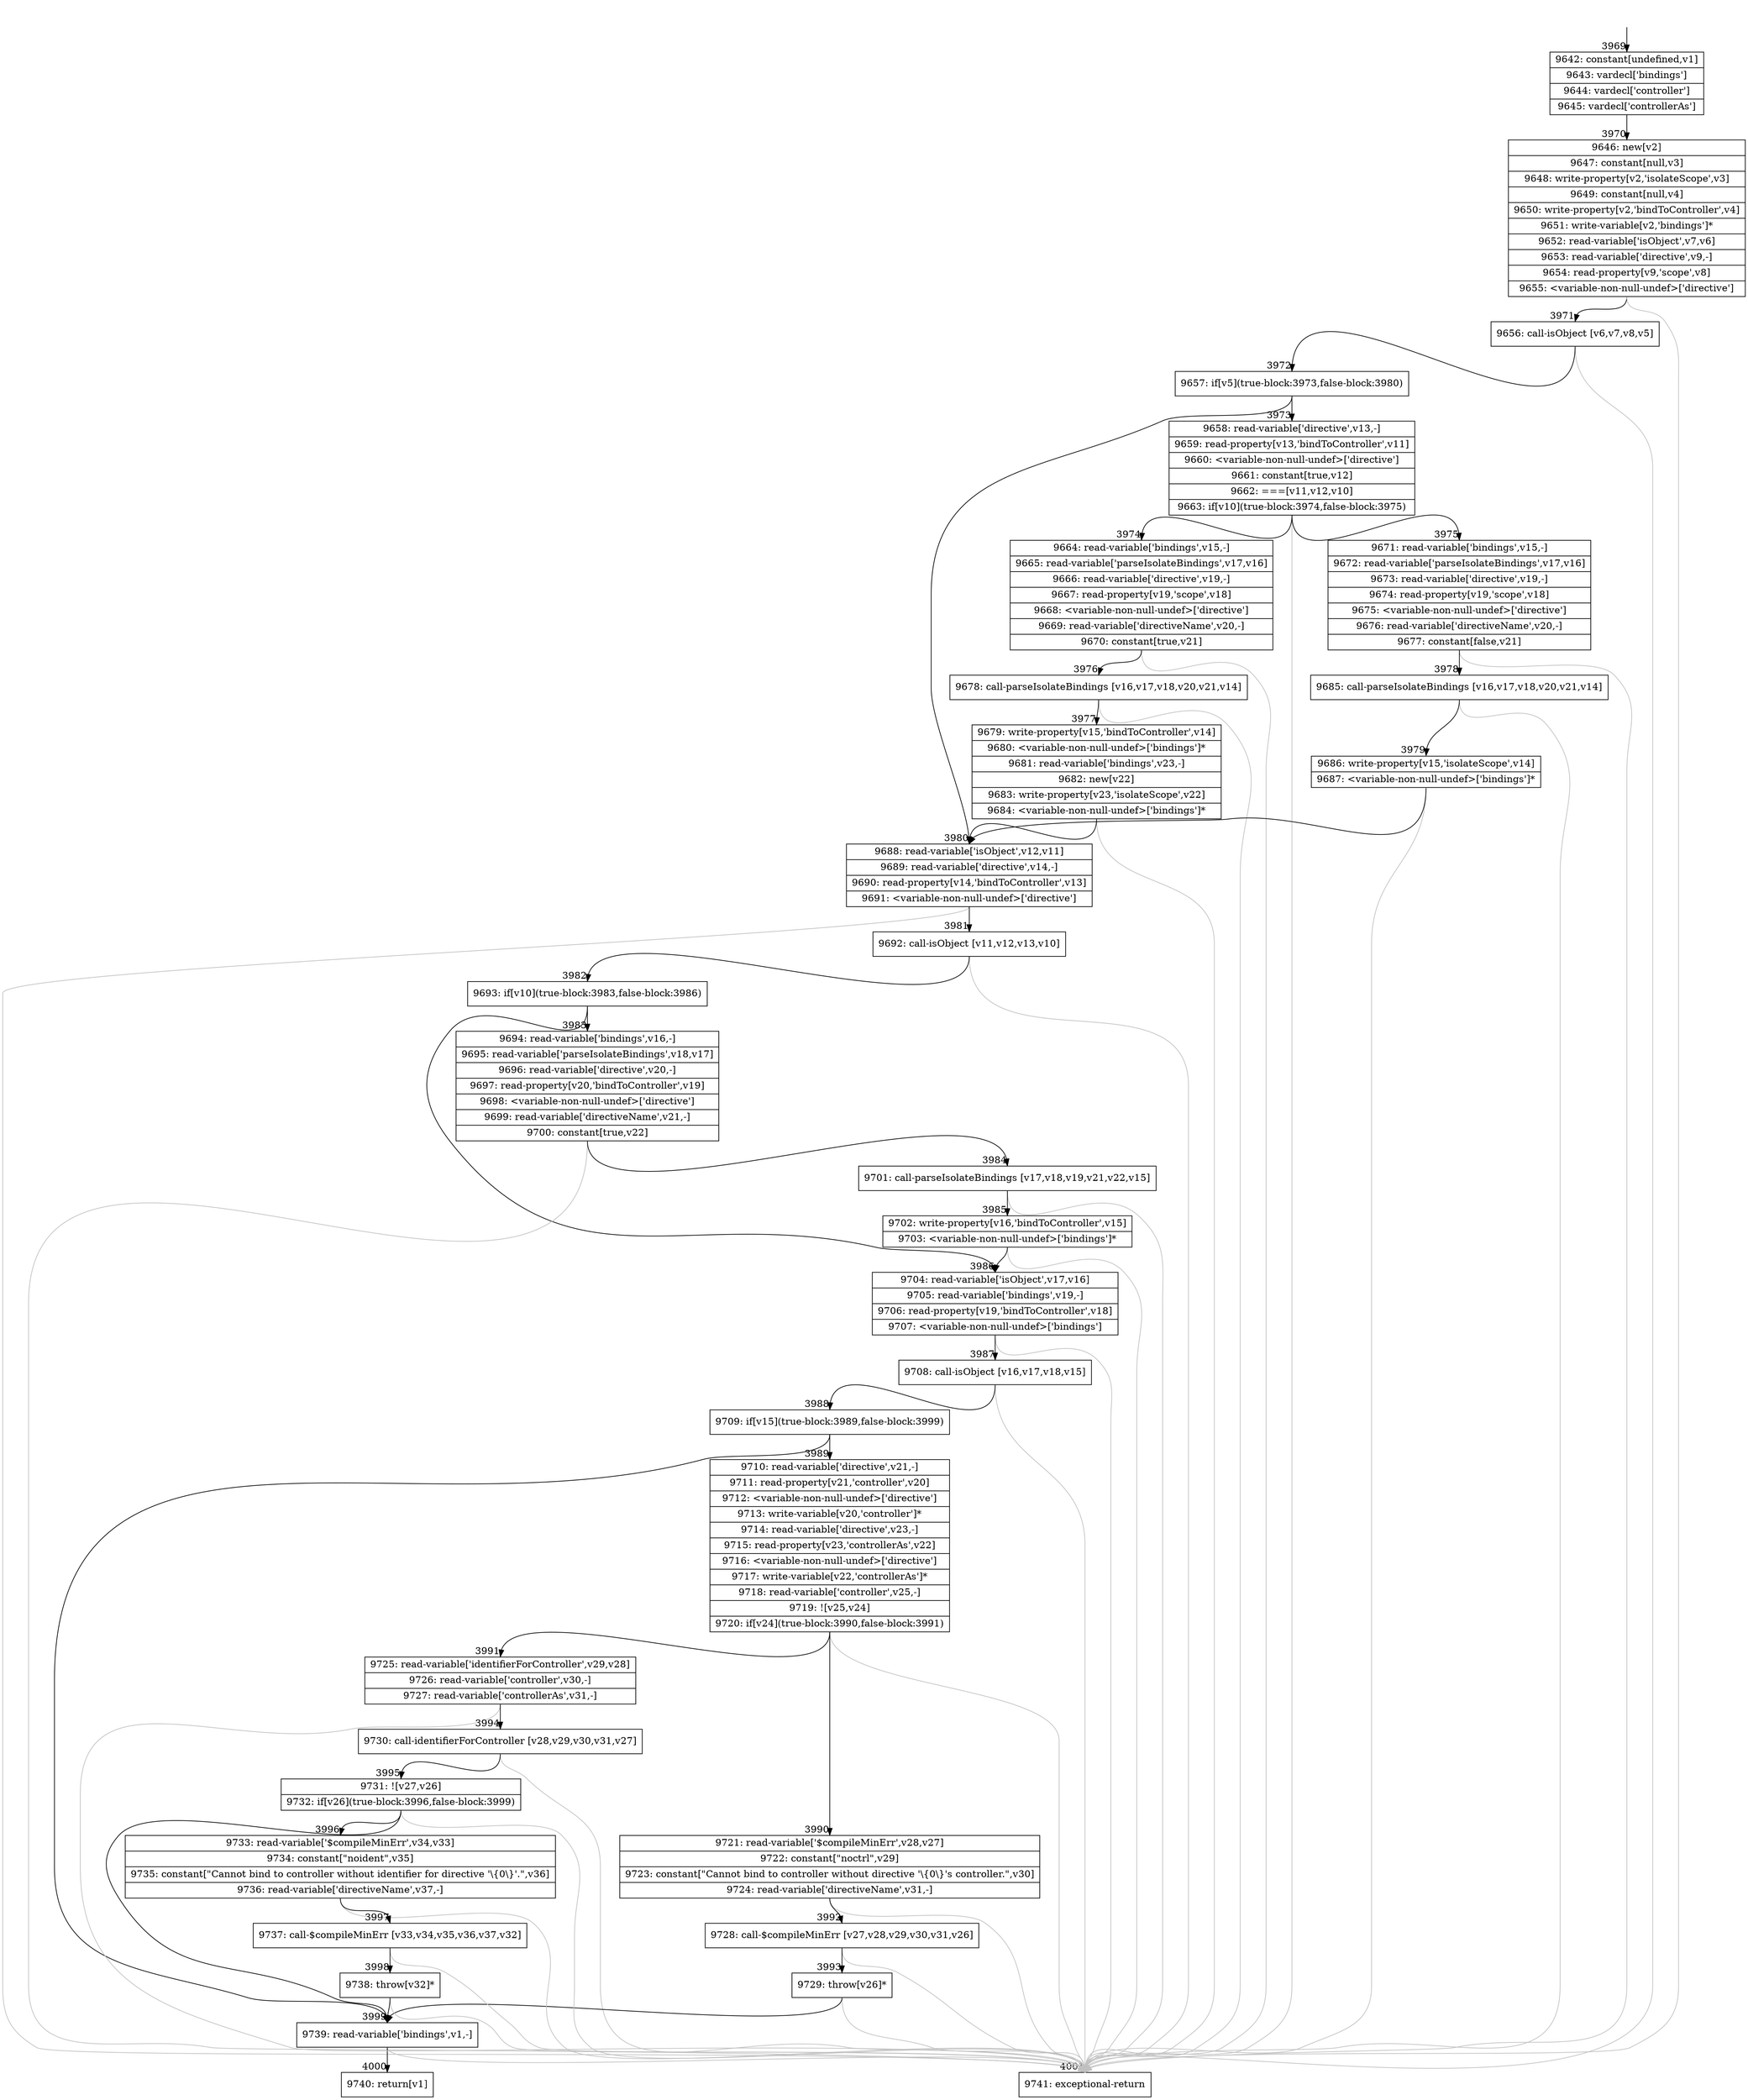 digraph {
rankdir="TD"
BB_entry337[shape=none,label=""];
BB_entry337 -> BB3969 [tailport=s, headport=n, headlabel="    3969"]
BB3969 [shape=record label="{9642: constant[undefined,v1]|9643: vardecl['bindings']|9644: vardecl['controller']|9645: vardecl['controllerAs']}" ] 
BB3969 -> BB3970 [tailport=s, headport=n, headlabel="      3970"]
BB3970 [shape=record label="{9646: new[v2]|9647: constant[null,v3]|9648: write-property[v2,'isolateScope',v3]|9649: constant[null,v4]|9650: write-property[v2,'bindToController',v4]|9651: write-variable[v2,'bindings']*|9652: read-variable['isObject',v7,v6]|9653: read-variable['directive',v9,-]|9654: read-property[v9,'scope',v8]|9655: \<variable-non-null-undef\>['directive']}" ] 
BB3970 -> BB3971 [tailport=s, headport=n, headlabel="      3971"]
BB3970 -> BB4001 [tailport=s, headport=n, color=gray, headlabel="      4001"]
BB3971 [shape=record label="{9656: call-isObject [v6,v7,v8,v5]}" ] 
BB3971 -> BB3972 [tailport=s, headport=n, headlabel="      3972"]
BB3971 -> BB4001 [tailport=s, headport=n, color=gray]
BB3972 [shape=record label="{9657: if[v5](true-block:3973,false-block:3980)}" ] 
BB3972 -> BB3973 [tailport=s, headport=n, headlabel="      3973"]
BB3972 -> BB3980 [tailport=s, headport=n, headlabel="      3980"]
BB3973 [shape=record label="{9658: read-variable['directive',v13,-]|9659: read-property[v13,'bindToController',v11]|9660: \<variable-non-null-undef\>['directive']|9661: constant[true,v12]|9662: ===[v11,v12,v10]|9663: if[v10](true-block:3974,false-block:3975)}" ] 
BB3973 -> BB3974 [tailport=s, headport=n, headlabel="      3974"]
BB3973 -> BB3975 [tailport=s, headport=n, headlabel="      3975"]
BB3973 -> BB4001 [tailport=s, headport=n, color=gray]
BB3974 [shape=record label="{9664: read-variable['bindings',v15,-]|9665: read-variable['parseIsolateBindings',v17,v16]|9666: read-variable['directive',v19,-]|9667: read-property[v19,'scope',v18]|9668: \<variable-non-null-undef\>['directive']|9669: read-variable['directiveName',v20,-]|9670: constant[true,v21]}" ] 
BB3974 -> BB3976 [tailport=s, headport=n, headlabel="      3976"]
BB3974 -> BB4001 [tailport=s, headport=n, color=gray]
BB3975 [shape=record label="{9671: read-variable['bindings',v15,-]|9672: read-variable['parseIsolateBindings',v17,v16]|9673: read-variable['directive',v19,-]|9674: read-property[v19,'scope',v18]|9675: \<variable-non-null-undef\>['directive']|9676: read-variable['directiveName',v20,-]|9677: constant[false,v21]}" ] 
BB3975 -> BB3978 [tailport=s, headport=n, headlabel="      3978"]
BB3975 -> BB4001 [tailport=s, headport=n, color=gray]
BB3976 [shape=record label="{9678: call-parseIsolateBindings [v16,v17,v18,v20,v21,v14]}" ] 
BB3976 -> BB3977 [tailport=s, headport=n, headlabel="      3977"]
BB3976 -> BB4001 [tailport=s, headport=n, color=gray]
BB3977 [shape=record label="{9679: write-property[v15,'bindToController',v14]|9680: \<variable-non-null-undef\>['bindings']*|9681: read-variable['bindings',v23,-]|9682: new[v22]|9683: write-property[v23,'isolateScope',v22]|9684: \<variable-non-null-undef\>['bindings']*}" ] 
BB3977 -> BB3980 [tailport=s, headport=n]
BB3977 -> BB4001 [tailport=s, headport=n, color=gray]
BB3978 [shape=record label="{9685: call-parseIsolateBindings [v16,v17,v18,v20,v21,v14]}" ] 
BB3978 -> BB3979 [tailport=s, headport=n, headlabel="      3979"]
BB3978 -> BB4001 [tailport=s, headport=n, color=gray]
BB3979 [shape=record label="{9686: write-property[v15,'isolateScope',v14]|9687: \<variable-non-null-undef\>['bindings']*}" ] 
BB3979 -> BB3980 [tailport=s, headport=n]
BB3979 -> BB4001 [tailport=s, headport=n, color=gray]
BB3980 [shape=record label="{9688: read-variable['isObject',v12,v11]|9689: read-variable['directive',v14,-]|9690: read-property[v14,'bindToController',v13]|9691: \<variable-non-null-undef\>['directive']}" ] 
BB3980 -> BB3981 [tailport=s, headport=n, headlabel="      3981"]
BB3980 -> BB4001 [tailport=s, headport=n, color=gray]
BB3981 [shape=record label="{9692: call-isObject [v11,v12,v13,v10]}" ] 
BB3981 -> BB3982 [tailport=s, headport=n, headlabel="      3982"]
BB3981 -> BB4001 [tailport=s, headport=n, color=gray]
BB3982 [shape=record label="{9693: if[v10](true-block:3983,false-block:3986)}" ] 
BB3982 -> BB3983 [tailport=s, headport=n, headlabel="      3983"]
BB3982 -> BB3986 [tailport=s, headport=n, headlabel="      3986"]
BB3983 [shape=record label="{9694: read-variable['bindings',v16,-]|9695: read-variable['parseIsolateBindings',v18,v17]|9696: read-variable['directive',v20,-]|9697: read-property[v20,'bindToController',v19]|9698: \<variable-non-null-undef\>['directive']|9699: read-variable['directiveName',v21,-]|9700: constant[true,v22]}" ] 
BB3983 -> BB3984 [tailport=s, headport=n, headlabel="      3984"]
BB3983 -> BB4001 [tailport=s, headport=n, color=gray]
BB3984 [shape=record label="{9701: call-parseIsolateBindings [v17,v18,v19,v21,v22,v15]}" ] 
BB3984 -> BB3985 [tailport=s, headport=n, headlabel="      3985"]
BB3984 -> BB4001 [tailport=s, headport=n, color=gray]
BB3985 [shape=record label="{9702: write-property[v16,'bindToController',v15]|9703: \<variable-non-null-undef\>['bindings']*}" ] 
BB3985 -> BB3986 [tailport=s, headport=n]
BB3985 -> BB4001 [tailport=s, headport=n, color=gray]
BB3986 [shape=record label="{9704: read-variable['isObject',v17,v16]|9705: read-variable['bindings',v19,-]|9706: read-property[v19,'bindToController',v18]|9707: \<variable-non-null-undef\>['bindings']}" ] 
BB3986 -> BB3987 [tailport=s, headport=n, headlabel="      3987"]
BB3986 -> BB4001 [tailport=s, headport=n, color=gray]
BB3987 [shape=record label="{9708: call-isObject [v16,v17,v18,v15]}" ] 
BB3987 -> BB3988 [tailport=s, headport=n, headlabel="      3988"]
BB3987 -> BB4001 [tailport=s, headport=n, color=gray]
BB3988 [shape=record label="{9709: if[v15](true-block:3989,false-block:3999)}" ] 
BB3988 -> BB3989 [tailport=s, headport=n, headlabel="      3989"]
BB3988 -> BB3999 [tailport=s, headport=n, headlabel="      3999"]
BB3989 [shape=record label="{9710: read-variable['directive',v21,-]|9711: read-property[v21,'controller',v20]|9712: \<variable-non-null-undef\>['directive']|9713: write-variable[v20,'controller']*|9714: read-variable['directive',v23,-]|9715: read-property[v23,'controllerAs',v22]|9716: \<variable-non-null-undef\>['directive']|9717: write-variable[v22,'controllerAs']*|9718: read-variable['controller',v25,-]|9719: ![v25,v24]|9720: if[v24](true-block:3990,false-block:3991)}" ] 
BB3989 -> BB3990 [tailport=s, headport=n, headlabel="      3990"]
BB3989 -> BB3991 [tailport=s, headport=n, headlabel="      3991"]
BB3989 -> BB4001 [tailport=s, headport=n, color=gray]
BB3990 [shape=record label="{9721: read-variable['$compileMinErr',v28,v27]|9722: constant[\"noctrl\",v29]|9723: constant[\"Cannot bind to controller without directive '\\\{0\\\}'s controller.\",v30]|9724: read-variable['directiveName',v31,-]}" ] 
BB3990 -> BB3992 [tailport=s, headport=n, headlabel="      3992"]
BB3990 -> BB4001 [tailport=s, headport=n, color=gray]
BB3991 [shape=record label="{9725: read-variable['identifierForController',v29,v28]|9726: read-variable['controller',v30,-]|9727: read-variable['controllerAs',v31,-]}" ] 
BB3991 -> BB3994 [tailport=s, headport=n, headlabel="      3994"]
BB3991 -> BB4001 [tailport=s, headport=n, color=gray]
BB3992 [shape=record label="{9728: call-$compileMinErr [v27,v28,v29,v30,v31,v26]}" ] 
BB3992 -> BB3993 [tailport=s, headport=n, headlabel="      3993"]
BB3992 -> BB4001 [tailport=s, headport=n, color=gray]
BB3993 [shape=record label="{9729: throw[v26]*}" ] 
BB3993 -> BB3999 [tailport=s, headport=n]
BB3993 -> BB4001 [tailport=s, headport=n, color=gray]
BB3994 [shape=record label="{9730: call-identifierForController [v28,v29,v30,v31,v27]}" ] 
BB3994 -> BB3995 [tailport=s, headport=n, headlabel="      3995"]
BB3994 -> BB4001 [tailport=s, headport=n, color=gray]
BB3995 [shape=record label="{9731: ![v27,v26]|9732: if[v26](true-block:3996,false-block:3999)}" ] 
BB3995 -> BB3996 [tailport=s, headport=n, headlabel="      3996"]
BB3995 -> BB3999 [tailport=s, headport=n]
BB3995 -> BB4001 [tailport=s, headport=n, color=gray]
BB3996 [shape=record label="{9733: read-variable['$compileMinErr',v34,v33]|9734: constant[\"noident\",v35]|9735: constant[\"Cannot bind to controller without identifier for directive '\\\{0\\\}'.\",v36]|9736: read-variable['directiveName',v37,-]}" ] 
BB3996 -> BB3997 [tailport=s, headport=n, headlabel="      3997"]
BB3996 -> BB4001 [tailport=s, headport=n, color=gray]
BB3997 [shape=record label="{9737: call-$compileMinErr [v33,v34,v35,v36,v37,v32]}" ] 
BB3997 -> BB3998 [tailport=s, headport=n, headlabel="      3998"]
BB3997 -> BB4001 [tailport=s, headport=n, color=gray]
BB3998 [shape=record label="{9738: throw[v32]*}" ] 
BB3998 -> BB3999 [tailport=s, headport=n]
BB3998 -> BB4001 [tailport=s, headport=n, color=gray]
BB3999 [shape=record label="{9739: read-variable['bindings',v1,-]}" ] 
BB3999 -> BB4000 [tailport=s, headport=n, headlabel="      4000"]
BB3999 -> BB4001 [tailport=s, headport=n, color=gray]
BB4000 [shape=record label="{9740: return[v1]}" ] 
BB4001 [shape=record label="{9741: exceptional-return}" ] 
//#$~ 6901
}
